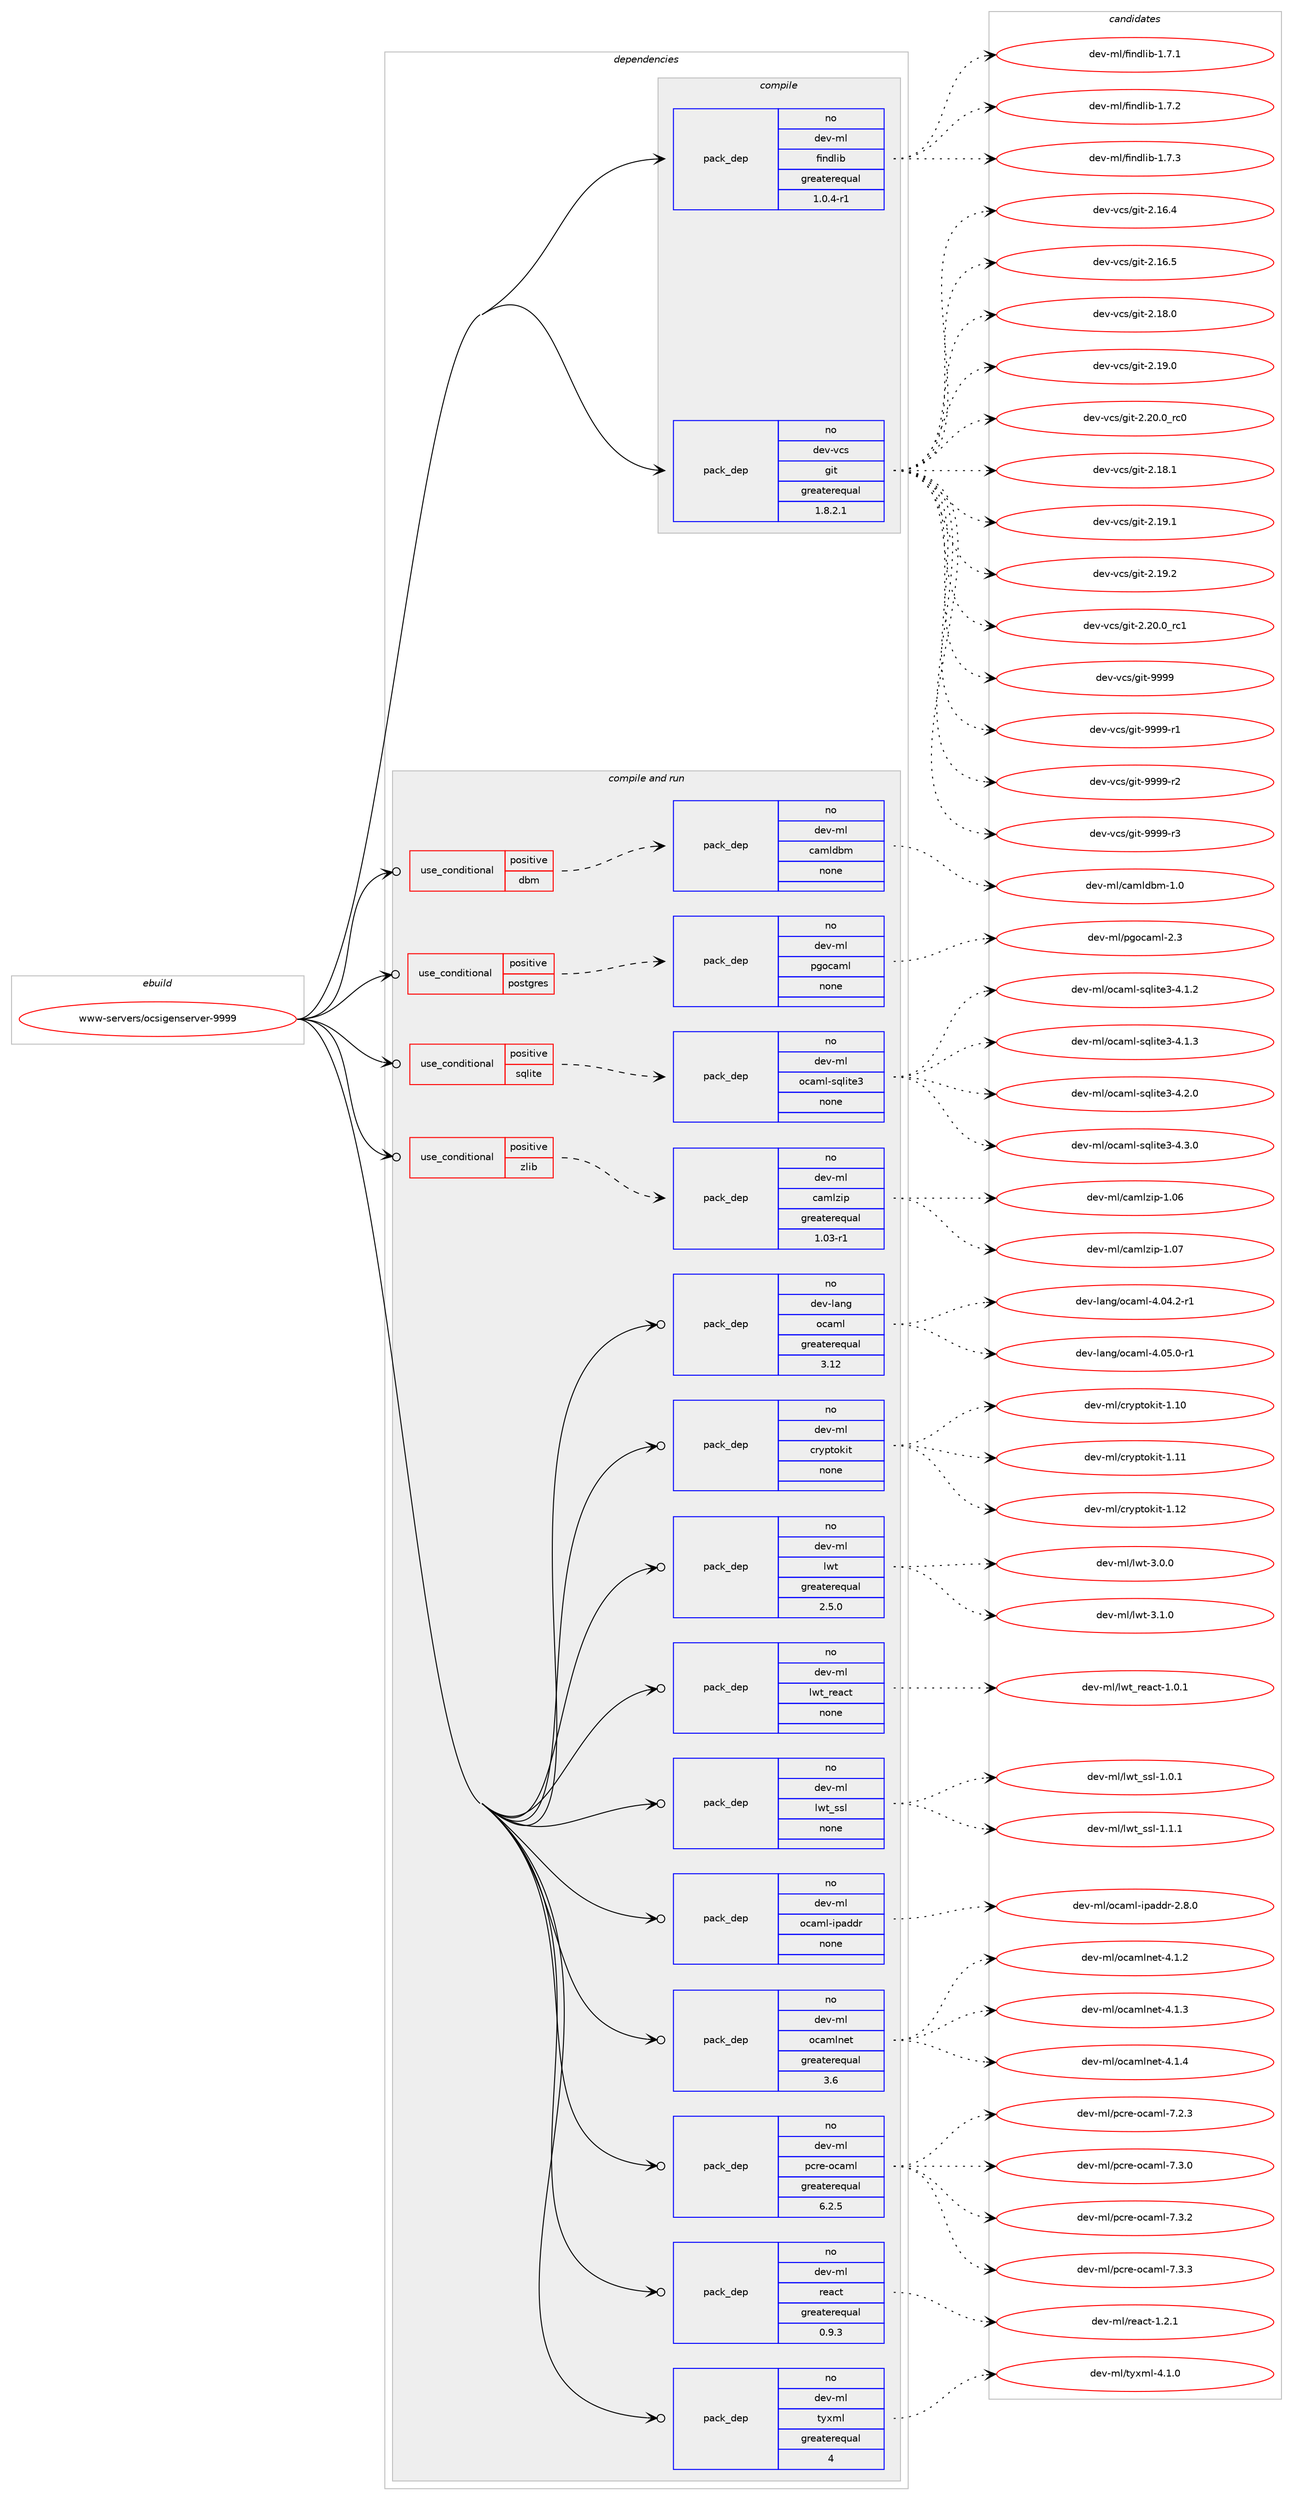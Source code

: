 digraph prolog {

# *************
# Graph options
# *************

newrank=true;
concentrate=true;
compound=true;
graph [rankdir=LR,fontname=Helvetica,fontsize=10,ranksep=1.5];#, ranksep=2.5, nodesep=0.2];
edge  [arrowhead=vee];
node  [fontname=Helvetica,fontsize=10];

# **********
# The ebuild
# **********

subgraph cluster_leftcol {
color=gray;
rank=same;
label=<<i>ebuild</i>>;
id [label="www-servers/ocsigenserver-9999", color=red, width=4, href="../www-servers/ocsigenserver-9999.svg"];
}

# ****************
# The dependencies
# ****************

subgraph cluster_midcol {
color=gray;
label=<<i>dependencies</i>>;
subgraph cluster_compile {
fillcolor="#eeeeee";
style=filled;
label=<<i>compile</i>>;
subgraph pack6410 {
dependency8088 [label=<<TABLE BORDER="0" CELLBORDER="1" CELLSPACING="0" CELLPADDING="4" WIDTH="220"><TR><TD ROWSPAN="6" CELLPADDING="30">pack_dep</TD></TR><TR><TD WIDTH="110">no</TD></TR><TR><TD>dev-ml</TD></TR><TR><TD>findlib</TD></TR><TR><TD>greaterequal</TD></TR><TR><TD>1.0.4-r1</TD></TR></TABLE>>, shape=none, color=blue];
}
id:e -> dependency8088:w [weight=20,style="solid",arrowhead="vee"];
subgraph pack6411 {
dependency8089 [label=<<TABLE BORDER="0" CELLBORDER="1" CELLSPACING="0" CELLPADDING="4" WIDTH="220"><TR><TD ROWSPAN="6" CELLPADDING="30">pack_dep</TD></TR><TR><TD WIDTH="110">no</TD></TR><TR><TD>dev-vcs</TD></TR><TR><TD>git</TD></TR><TR><TD>greaterequal</TD></TR><TR><TD>1.8.2.1</TD></TR></TABLE>>, shape=none, color=blue];
}
id:e -> dependency8089:w [weight=20,style="solid",arrowhead="vee"];
}
subgraph cluster_compileandrun {
fillcolor="#eeeeee";
style=filled;
label=<<i>compile and run</i>>;
subgraph cond1486 {
dependency8090 [label=<<TABLE BORDER="0" CELLBORDER="1" CELLSPACING="0" CELLPADDING="4"><TR><TD ROWSPAN="3" CELLPADDING="10">use_conditional</TD></TR><TR><TD>positive</TD></TR><TR><TD>dbm</TD></TR></TABLE>>, shape=none, color=red];
subgraph pack6412 {
dependency8091 [label=<<TABLE BORDER="0" CELLBORDER="1" CELLSPACING="0" CELLPADDING="4" WIDTH="220"><TR><TD ROWSPAN="6" CELLPADDING="30">pack_dep</TD></TR><TR><TD WIDTH="110">no</TD></TR><TR><TD>dev-ml</TD></TR><TR><TD>camldbm</TD></TR><TR><TD>none</TD></TR><TR><TD></TD></TR></TABLE>>, shape=none, color=blue];
}
dependency8090:e -> dependency8091:w [weight=20,style="dashed",arrowhead="vee"];
}
id:e -> dependency8090:w [weight=20,style="solid",arrowhead="odotvee"];
subgraph cond1487 {
dependency8092 [label=<<TABLE BORDER="0" CELLBORDER="1" CELLSPACING="0" CELLPADDING="4"><TR><TD ROWSPAN="3" CELLPADDING="10">use_conditional</TD></TR><TR><TD>positive</TD></TR><TR><TD>postgres</TD></TR></TABLE>>, shape=none, color=red];
subgraph pack6413 {
dependency8093 [label=<<TABLE BORDER="0" CELLBORDER="1" CELLSPACING="0" CELLPADDING="4" WIDTH="220"><TR><TD ROWSPAN="6" CELLPADDING="30">pack_dep</TD></TR><TR><TD WIDTH="110">no</TD></TR><TR><TD>dev-ml</TD></TR><TR><TD>pgocaml</TD></TR><TR><TD>none</TD></TR><TR><TD></TD></TR></TABLE>>, shape=none, color=blue];
}
dependency8092:e -> dependency8093:w [weight=20,style="dashed",arrowhead="vee"];
}
id:e -> dependency8092:w [weight=20,style="solid",arrowhead="odotvee"];
subgraph cond1488 {
dependency8094 [label=<<TABLE BORDER="0" CELLBORDER="1" CELLSPACING="0" CELLPADDING="4"><TR><TD ROWSPAN="3" CELLPADDING="10">use_conditional</TD></TR><TR><TD>positive</TD></TR><TR><TD>sqlite</TD></TR></TABLE>>, shape=none, color=red];
subgraph pack6414 {
dependency8095 [label=<<TABLE BORDER="0" CELLBORDER="1" CELLSPACING="0" CELLPADDING="4" WIDTH="220"><TR><TD ROWSPAN="6" CELLPADDING="30">pack_dep</TD></TR><TR><TD WIDTH="110">no</TD></TR><TR><TD>dev-ml</TD></TR><TR><TD>ocaml-sqlite3</TD></TR><TR><TD>none</TD></TR><TR><TD></TD></TR></TABLE>>, shape=none, color=blue];
}
dependency8094:e -> dependency8095:w [weight=20,style="dashed",arrowhead="vee"];
}
id:e -> dependency8094:w [weight=20,style="solid",arrowhead="odotvee"];
subgraph cond1489 {
dependency8096 [label=<<TABLE BORDER="0" CELLBORDER="1" CELLSPACING="0" CELLPADDING="4"><TR><TD ROWSPAN="3" CELLPADDING="10">use_conditional</TD></TR><TR><TD>positive</TD></TR><TR><TD>zlib</TD></TR></TABLE>>, shape=none, color=red];
subgraph pack6415 {
dependency8097 [label=<<TABLE BORDER="0" CELLBORDER="1" CELLSPACING="0" CELLPADDING="4" WIDTH="220"><TR><TD ROWSPAN="6" CELLPADDING="30">pack_dep</TD></TR><TR><TD WIDTH="110">no</TD></TR><TR><TD>dev-ml</TD></TR><TR><TD>camlzip</TD></TR><TR><TD>greaterequal</TD></TR><TR><TD>1.03-r1</TD></TR></TABLE>>, shape=none, color=blue];
}
dependency8096:e -> dependency8097:w [weight=20,style="dashed",arrowhead="vee"];
}
id:e -> dependency8096:w [weight=20,style="solid",arrowhead="odotvee"];
subgraph pack6416 {
dependency8098 [label=<<TABLE BORDER="0" CELLBORDER="1" CELLSPACING="0" CELLPADDING="4" WIDTH="220"><TR><TD ROWSPAN="6" CELLPADDING="30">pack_dep</TD></TR><TR><TD WIDTH="110">no</TD></TR><TR><TD>dev-lang</TD></TR><TR><TD>ocaml</TD></TR><TR><TD>greaterequal</TD></TR><TR><TD>3.12</TD></TR></TABLE>>, shape=none, color=blue];
}
id:e -> dependency8098:w [weight=20,style="solid",arrowhead="odotvee"];
subgraph pack6417 {
dependency8099 [label=<<TABLE BORDER="0" CELLBORDER="1" CELLSPACING="0" CELLPADDING="4" WIDTH="220"><TR><TD ROWSPAN="6" CELLPADDING="30">pack_dep</TD></TR><TR><TD WIDTH="110">no</TD></TR><TR><TD>dev-ml</TD></TR><TR><TD>cryptokit</TD></TR><TR><TD>none</TD></TR><TR><TD></TD></TR></TABLE>>, shape=none, color=blue];
}
id:e -> dependency8099:w [weight=20,style="solid",arrowhead="odotvee"];
subgraph pack6418 {
dependency8100 [label=<<TABLE BORDER="0" CELLBORDER="1" CELLSPACING="0" CELLPADDING="4" WIDTH="220"><TR><TD ROWSPAN="6" CELLPADDING="30">pack_dep</TD></TR><TR><TD WIDTH="110">no</TD></TR><TR><TD>dev-ml</TD></TR><TR><TD>lwt</TD></TR><TR><TD>greaterequal</TD></TR><TR><TD>2.5.0</TD></TR></TABLE>>, shape=none, color=blue];
}
id:e -> dependency8100:w [weight=20,style="solid",arrowhead="odotvee"];
subgraph pack6419 {
dependency8101 [label=<<TABLE BORDER="0" CELLBORDER="1" CELLSPACING="0" CELLPADDING="4" WIDTH="220"><TR><TD ROWSPAN="6" CELLPADDING="30">pack_dep</TD></TR><TR><TD WIDTH="110">no</TD></TR><TR><TD>dev-ml</TD></TR><TR><TD>lwt_react</TD></TR><TR><TD>none</TD></TR><TR><TD></TD></TR></TABLE>>, shape=none, color=blue];
}
id:e -> dependency8101:w [weight=20,style="solid",arrowhead="odotvee"];
subgraph pack6420 {
dependency8102 [label=<<TABLE BORDER="0" CELLBORDER="1" CELLSPACING="0" CELLPADDING="4" WIDTH="220"><TR><TD ROWSPAN="6" CELLPADDING="30">pack_dep</TD></TR><TR><TD WIDTH="110">no</TD></TR><TR><TD>dev-ml</TD></TR><TR><TD>lwt_ssl</TD></TR><TR><TD>none</TD></TR><TR><TD></TD></TR></TABLE>>, shape=none, color=blue];
}
id:e -> dependency8102:w [weight=20,style="solid",arrowhead="odotvee"];
subgraph pack6421 {
dependency8103 [label=<<TABLE BORDER="0" CELLBORDER="1" CELLSPACING="0" CELLPADDING="4" WIDTH="220"><TR><TD ROWSPAN="6" CELLPADDING="30">pack_dep</TD></TR><TR><TD WIDTH="110">no</TD></TR><TR><TD>dev-ml</TD></TR><TR><TD>ocaml-ipaddr</TD></TR><TR><TD>none</TD></TR><TR><TD></TD></TR></TABLE>>, shape=none, color=blue];
}
id:e -> dependency8103:w [weight=20,style="solid",arrowhead="odotvee"];
subgraph pack6422 {
dependency8104 [label=<<TABLE BORDER="0" CELLBORDER="1" CELLSPACING="0" CELLPADDING="4" WIDTH="220"><TR><TD ROWSPAN="6" CELLPADDING="30">pack_dep</TD></TR><TR><TD WIDTH="110">no</TD></TR><TR><TD>dev-ml</TD></TR><TR><TD>ocamlnet</TD></TR><TR><TD>greaterequal</TD></TR><TR><TD>3.6</TD></TR></TABLE>>, shape=none, color=blue];
}
id:e -> dependency8104:w [weight=20,style="solid",arrowhead="odotvee"];
subgraph pack6423 {
dependency8105 [label=<<TABLE BORDER="0" CELLBORDER="1" CELLSPACING="0" CELLPADDING="4" WIDTH="220"><TR><TD ROWSPAN="6" CELLPADDING="30">pack_dep</TD></TR><TR><TD WIDTH="110">no</TD></TR><TR><TD>dev-ml</TD></TR><TR><TD>pcre-ocaml</TD></TR><TR><TD>greaterequal</TD></TR><TR><TD>6.2.5</TD></TR></TABLE>>, shape=none, color=blue];
}
id:e -> dependency8105:w [weight=20,style="solid",arrowhead="odotvee"];
subgraph pack6424 {
dependency8106 [label=<<TABLE BORDER="0" CELLBORDER="1" CELLSPACING="0" CELLPADDING="4" WIDTH="220"><TR><TD ROWSPAN="6" CELLPADDING="30">pack_dep</TD></TR><TR><TD WIDTH="110">no</TD></TR><TR><TD>dev-ml</TD></TR><TR><TD>react</TD></TR><TR><TD>greaterequal</TD></TR><TR><TD>0.9.3</TD></TR></TABLE>>, shape=none, color=blue];
}
id:e -> dependency8106:w [weight=20,style="solid",arrowhead="odotvee"];
subgraph pack6425 {
dependency8107 [label=<<TABLE BORDER="0" CELLBORDER="1" CELLSPACING="0" CELLPADDING="4" WIDTH="220"><TR><TD ROWSPAN="6" CELLPADDING="30">pack_dep</TD></TR><TR><TD WIDTH="110">no</TD></TR><TR><TD>dev-ml</TD></TR><TR><TD>tyxml</TD></TR><TR><TD>greaterequal</TD></TR><TR><TD>4</TD></TR></TABLE>>, shape=none, color=blue];
}
id:e -> dependency8107:w [weight=20,style="solid",arrowhead="odotvee"];
}
subgraph cluster_run {
fillcolor="#eeeeee";
style=filled;
label=<<i>run</i>>;
}
}

# **************
# The candidates
# **************

subgraph cluster_choices {
rank=same;
color=gray;
label=<<i>candidates</i>>;

subgraph choice6410 {
color=black;
nodesep=1;
choice100101118451091084710210511010010810598454946554649 [label="dev-ml/findlib-1.7.1", color=red, width=4,href="../dev-ml/findlib-1.7.1.svg"];
choice100101118451091084710210511010010810598454946554650 [label="dev-ml/findlib-1.7.2", color=red, width=4,href="../dev-ml/findlib-1.7.2.svg"];
choice100101118451091084710210511010010810598454946554651 [label="dev-ml/findlib-1.7.3", color=red, width=4,href="../dev-ml/findlib-1.7.3.svg"];
dependency8088:e -> choice100101118451091084710210511010010810598454946554649:w [style=dotted,weight="100"];
dependency8088:e -> choice100101118451091084710210511010010810598454946554650:w [style=dotted,weight="100"];
dependency8088:e -> choice100101118451091084710210511010010810598454946554651:w [style=dotted,weight="100"];
}
subgraph choice6411 {
color=black;
nodesep=1;
choice10010111845118991154710310511645504649544652 [label="dev-vcs/git-2.16.4", color=red, width=4,href="../dev-vcs/git-2.16.4.svg"];
choice10010111845118991154710310511645504649544653 [label="dev-vcs/git-2.16.5", color=red, width=4,href="../dev-vcs/git-2.16.5.svg"];
choice10010111845118991154710310511645504649564648 [label="dev-vcs/git-2.18.0", color=red, width=4,href="../dev-vcs/git-2.18.0.svg"];
choice10010111845118991154710310511645504649574648 [label="dev-vcs/git-2.19.0", color=red, width=4,href="../dev-vcs/git-2.19.0.svg"];
choice10010111845118991154710310511645504650484648951149948 [label="dev-vcs/git-2.20.0_rc0", color=red, width=4,href="../dev-vcs/git-2.20.0_rc0.svg"];
choice10010111845118991154710310511645504649564649 [label="dev-vcs/git-2.18.1", color=red, width=4,href="../dev-vcs/git-2.18.1.svg"];
choice10010111845118991154710310511645504649574649 [label="dev-vcs/git-2.19.1", color=red, width=4,href="../dev-vcs/git-2.19.1.svg"];
choice10010111845118991154710310511645504649574650 [label="dev-vcs/git-2.19.2", color=red, width=4,href="../dev-vcs/git-2.19.2.svg"];
choice10010111845118991154710310511645504650484648951149949 [label="dev-vcs/git-2.20.0_rc1", color=red, width=4,href="../dev-vcs/git-2.20.0_rc1.svg"];
choice1001011184511899115471031051164557575757 [label="dev-vcs/git-9999", color=red, width=4,href="../dev-vcs/git-9999.svg"];
choice10010111845118991154710310511645575757574511449 [label="dev-vcs/git-9999-r1", color=red, width=4,href="../dev-vcs/git-9999-r1.svg"];
choice10010111845118991154710310511645575757574511450 [label="dev-vcs/git-9999-r2", color=red, width=4,href="../dev-vcs/git-9999-r2.svg"];
choice10010111845118991154710310511645575757574511451 [label="dev-vcs/git-9999-r3", color=red, width=4,href="../dev-vcs/git-9999-r3.svg"];
dependency8089:e -> choice10010111845118991154710310511645504649544652:w [style=dotted,weight="100"];
dependency8089:e -> choice10010111845118991154710310511645504649544653:w [style=dotted,weight="100"];
dependency8089:e -> choice10010111845118991154710310511645504649564648:w [style=dotted,weight="100"];
dependency8089:e -> choice10010111845118991154710310511645504649574648:w [style=dotted,weight="100"];
dependency8089:e -> choice10010111845118991154710310511645504650484648951149948:w [style=dotted,weight="100"];
dependency8089:e -> choice10010111845118991154710310511645504649564649:w [style=dotted,weight="100"];
dependency8089:e -> choice10010111845118991154710310511645504649574649:w [style=dotted,weight="100"];
dependency8089:e -> choice10010111845118991154710310511645504649574650:w [style=dotted,weight="100"];
dependency8089:e -> choice10010111845118991154710310511645504650484648951149949:w [style=dotted,weight="100"];
dependency8089:e -> choice1001011184511899115471031051164557575757:w [style=dotted,weight="100"];
dependency8089:e -> choice10010111845118991154710310511645575757574511449:w [style=dotted,weight="100"];
dependency8089:e -> choice10010111845118991154710310511645575757574511450:w [style=dotted,weight="100"];
dependency8089:e -> choice10010111845118991154710310511645575757574511451:w [style=dotted,weight="100"];
}
subgraph choice6412 {
color=black;
nodesep=1;
choice100101118451091084799971091081009810945494648 [label="dev-ml/camldbm-1.0", color=red, width=4,href="../dev-ml/camldbm-1.0.svg"];
dependency8091:e -> choice100101118451091084799971091081009810945494648:w [style=dotted,weight="100"];
}
subgraph choice6413 {
color=black;
nodesep=1;
choice1001011184510910847112103111999710910845504651 [label="dev-ml/pgocaml-2.3", color=red, width=4,href="../dev-ml/pgocaml-2.3.svg"];
dependency8093:e -> choice1001011184510910847112103111999710910845504651:w [style=dotted,weight="100"];
}
subgraph choice6414 {
color=black;
nodesep=1;
choice100101118451091084711199971091084511511310810511610151455246494650 [label="dev-ml/ocaml-sqlite3-4.1.2", color=red, width=4,href="../dev-ml/ocaml-sqlite3-4.1.2.svg"];
choice100101118451091084711199971091084511511310810511610151455246494651 [label="dev-ml/ocaml-sqlite3-4.1.3", color=red, width=4,href="../dev-ml/ocaml-sqlite3-4.1.3.svg"];
choice100101118451091084711199971091084511511310810511610151455246504648 [label="dev-ml/ocaml-sqlite3-4.2.0", color=red, width=4,href="../dev-ml/ocaml-sqlite3-4.2.0.svg"];
choice100101118451091084711199971091084511511310810511610151455246514648 [label="dev-ml/ocaml-sqlite3-4.3.0", color=red, width=4,href="../dev-ml/ocaml-sqlite3-4.3.0.svg"];
dependency8095:e -> choice100101118451091084711199971091084511511310810511610151455246494650:w [style=dotted,weight="100"];
dependency8095:e -> choice100101118451091084711199971091084511511310810511610151455246494651:w [style=dotted,weight="100"];
dependency8095:e -> choice100101118451091084711199971091084511511310810511610151455246504648:w [style=dotted,weight="100"];
dependency8095:e -> choice100101118451091084711199971091084511511310810511610151455246514648:w [style=dotted,weight="100"];
}
subgraph choice6415 {
color=black;
nodesep=1;
choice100101118451091084799971091081221051124549464854 [label="dev-ml/camlzip-1.06", color=red, width=4,href="../dev-ml/camlzip-1.06.svg"];
choice100101118451091084799971091081221051124549464855 [label="dev-ml/camlzip-1.07", color=red, width=4,href="../dev-ml/camlzip-1.07.svg"];
dependency8097:e -> choice100101118451091084799971091081221051124549464854:w [style=dotted,weight="100"];
dependency8097:e -> choice100101118451091084799971091081221051124549464855:w [style=dotted,weight="100"];
}
subgraph choice6416 {
color=black;
nodesep=1;
choice1001011184510897110103471119997109108455246485246504511449 [label="dev-lang/ocaml-4.04.2-r1", color=red, width=4,href="../dev-lang/ocaml-4.04.2-r1.svg"];
choice1001011184510897110103471119997109108455246485346484511449 [label="dev-lang/ocaml-4.05.0-r1", color=red, width=4,href="../dev-lang/ocaml-4.05.0-r1.svg"];
dependency8098:e -> choice1001011184510897110103471119997109108455246485246504511449:w [style=dotted,weight="100"];
dependency8098:e -> choice1001011184510897110103471119997109108455246485346484511449:w [style=dotted,weight="100"];
}
subgraph choice6417 {
color=black;
nodesep=1;
choice1001011184510910847991141211121161111071051164549464948 [label="dev-ml/cryptokit-1.10", color=red, width=4,href="../dev-ml/cryptokit-1.10.svg"];
choice1001011184510910847991141211121161111071051164549464949 [label="dev-ml/cryptokit-1.11", color=red, width=4,href="../dev-ml/cryptokit-1.11.svg"];
choice1001011184510910847991141211121161111071051164549464950 [label="dev-ml/cryptokit-1.12", color=red, width=4,href="../dev-ml/cryptokit-1.12.svg"];
dependency8099:e -> choice1001011184510910847991141211121161111071051164549464948:w [style=dotted,weight="100"];
dependency8099:e -> choice1001011184510910847991141211121161111071051164549464949:w [style=dotted,weight="100"];
dependency8099:e -> choice1001011184510910847991141211121161111071051164549464950:w [style=dotted,weight="100"];
}
subgraph choice6418 {
color=black;
nodesep=1;
choice1001011184510910847108119116455146484648 [label="dev-ml/lwt-3.0.0", color=red, width=4,href="../dev-ml/lwt-3.0.0.svg"];
choice1001011184510910847108119116455146494648 [label="dev-ml/lwt-3.1.0", color=red, width=4,href="../dev-ml/lwt-3.1.0.svg"];
dependency8100:e -> choice1001011184510910847108119116455146484648:w [style=dotted,weight="100"];
dependency8100:e -> choice1001011184510910847108119116455146494648:w [style=dotted,weight="100"];
}
subgraph choice6419 {
color=black;
nodesep=1;
choice1001011184510910847108119116951141019799116454946484649 [label="dev-ml/lwt_react-1.0.1", color=red, width=4,href="../dev-ml/lwt_react-1.0.1.svg"];
dependency8101:e -> choice1001011184510910847108119116951141019799116454946484649:w [style=dotted,weight="100"];
}
subgraph choice6420 {
color=black;
nodesep=1;
choice100101118451091084710811911695115115108454946484649 [label="dev-ml/lwt_ssl-1.0.1", color=red, width=4,href="../dev-ml/lwt_ssl-1.0.1.svg"];
choice100101118451091084710811911695115115108454946494649 [label="dev-ml/lwt_ssl-1.1.1", color=red, width=4,href="../dev-ml/lwt_ssl-1.1.1.svg"];
dependency8102:e -> choice100101118451091084710811911695115115108454946484649:w [style=dotted,weight="100"];
dependency8102:e -> choice100101118451091084710811911695115115108454946494649:w [style=dotted,weight="100"];
}
subgraph choice6421 {
color=black;
nodesep=1;
choice100101118451091084711199971091084510511297100100114455046564648 [label="dev-ml/ocaml-ipaddr-2.8.0", color=red, width=4,href="../dev-ml/ocaml-ipaddr-2.8.0.svg"];
dependency8103:e -> choice100101118451091084711199971091084510511297100100114455046564648:w [style=dotted,weight="100"];
}
subgraph choice6422 {
color=black;
nodesep=1;
choice10010111845109108471119997109108110101116455246494650 [label="dev-ml/ocamlnet-4.1.2", color=red, width=4,href="../dev-ml/ocamlnet-4.1.2.svg"];
choice10010111845109108471119997109108110101116455246494651 [label="dev-ml/ocamlnet-4.1.3", color=red, width=4,href="../dev-ml/ocamlnet-4.1.3.svg"];
choice10010111845109108471119997109108110101116455246494652 [label="dev-ml/ocamlnet-4.1.4", color=red, width=4,href="../dev-ml/ocamlnet-4.1.4.svg"];
dependency8104:e -> choice10010111845109108471119997109108110101116455246494650:w [style=dotted,weight="100"];
dependency8104:e -> choice10010111845109108471119997109108110101116455246494651:w [style=dotted,weight="100"];
dependency8104:e -> choice10010111845109108471119997109108110101116455246494652:w [style=dotted,weight="100"];
}
subgraph choice6423 {
color=black;
nodesep=1;
choice100101118451091084711299114101451119997109108455546504651 [label="dev-ml/pcre-ocaml-7.2.3", color=red, width=4,href="../dev-ml/pcre-ocaml-7.2.3.svg"];
choice100101118451091084711299114101451119997109108455546514648 [label="dev-ml/pcre-ocaml-7.3.0", color=red, width=4,href="../dev-ml/pcre-ocaml-7.3.0.svg"];
choice100101118451091084711299114101451119997109108455546514650 [label="dev-ml/pcre-ocaml-7.3.2", color=red, width=4,href="../dev-ml/pcre-ocaml-7.3.2.svg"];
choice100101118451091084711299114101451119997109108455546514651 [label="dev-ml/pcre-ocaml-7.3.3", color=red, width=4,href="../dev-ml/pcre-ocaml-7.3.3.svg"];
dependency8105:e -> choice100101118451091084711299114101451119997109108455546504651:w [style=dotted,weight="100"];
dependency8105:e -> choice100101118451091084711299114101451119997109108455546514648:w [style=dotted,weight="100"];
dependency8105:e -> choice100101118451091084711299114101451119997109108455546514650:w [style=dotted,weight="100"];
dependency8105:e -> choice100101118451091084711299114101451119997109108455546514651:w [style=dotted,weight="100"];
}
subgraph choice6424 {
color=black;
nodesep=1;
choice10010111845109108471141019799116454946504649 [label="dev-ml/react-1.2.1", color=red, width=4,href="../dev-ml/react-1.2.1.svg"];
dependency8106:e -> choice10010111845109108471141019799116454946504649:w [style=dotted,weight="100"];
}
subgraph choice6425 {
color=black;
nodesep=1;
choice1001011184510910847116121120109108455246494648 [label="dev-ml/tyxml-4.1.0", color=red, width=4,href="../dev-ml/tyxml-4.1.0.svg"];
dependency8107:e -> choice1001011184510910847116121120109108455246494648:w [style=dotted,weight="100"];
}
}

}
